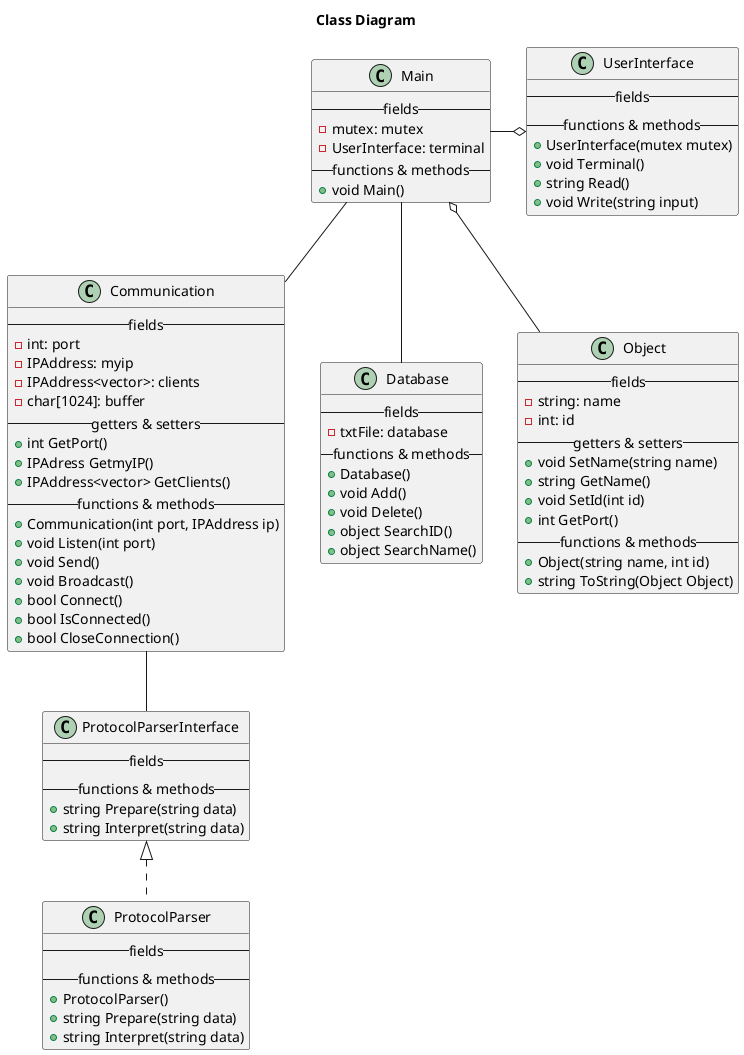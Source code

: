 @startuml ClassDiagram
Title Class Diagram

' websocket code in github
Class Communication
{
    -- fields --
    ' client class/struct maken?
    {field} - int: port
    {field} - IPAddress: myip
    {field} - IPAddress<vector>: clients
    {field} - char[1024]: buffer
    ' change char array to string?
    -- getters & setters --
    ' {method} + void SetPort(int port)
    {method} + int GetPort()
    ' {method} + void setIP(IPAdress IP)
    {method} + IPAdress GetmyIP()
    {method} + IPAddress<vector> GetClients()
    -- functions & methods --
    {method} + Communication(int port, IPAddress ip)
    {method} + void Listen(int port)
    {method} + void Send()
    {method} + void Broadcast()
    {method} + bool Connect()
    {method} + bool IsConnected()
    {method} + bool CloseConnection()
}

Class Database
{
    -- fields --
    ' change txtFile
    {field} - txtFile: database
    -- functions & methods --
    {method} + Database()
    {method} + void Add()
    {method} + void Delete()
    {method} + object SearchID()
    {method} + object SearchName()
    ' {method} + void Searchtype()
}

' enum with types, or a simple string?
' struct instead of class?
Class Object
{
    -- fields --
    {field} - string: name
    {field} - int: id
    ' {field} - string type
    -- getters & setters --
    {method} + void SetName(string name)
    {method} + string GetName()
    {method} + void SetId(int id)
    {method} + int GetPort()
    ' {method} + void SetType(string type)
    ' {method} + string GetType()
    -- functions & methods --
    {method} + Object(string name, int id)
    {method} + string ToString(Object Object)
}

Class ProtocolParserInterface
{
    -- fields --
    -- functions & methods --
    ' pointers?
    {method} + string Prepare(string data)
    {method} + string Interpret(string data)
}

Class ProtocolParser
{
    -- fields --
    -- functions & methods --
    {method} + ProtocolParser()
    {method} + string Prepare(string data)
    {method} + string Interpret(string data)
}

' simple terminal UI
Class UserInterface
{
    -- fields --
    -- functions & methods --
    {method} + UserInterface(mutex mutex)
    {method} + void Terminal()
    {method} + string Read()
    {method} + void Write(string input)
}

Class Main
{
    -- fields --
    {field} - mutex: mutex
    {field} - UserInterface: terminal
    -- functions & methods --
    {method} + void Main()
}

' note left of JsonBuilder : Implementatie wordt geleverd door de\nArduinoJson Library
' note top of JsonBuilder : Kijk naar gebruik van pointers

' EMPTY CLASSES
' Class CANBus
' END OF EMPYY CLASSES

Main -o UserInterface
Main o-- Object
Main -- Database
Main -- Communication
ProtocolParserInterface <|.. ProtocolParser
Communication -- ProtocolParserInterface
' IMasterSlave <|.. I2C
' IMasterSlave <|.. CANBus
' IDipSwitch <|.. DipSwitch

' Controller "1" o-- "1" WiFiHandler
' Controller "1" o-- "1" IMasterSlave
' Controller "1" o-- "1" JsonBuilder
' Controller "1" o-down- "1" IDipSwitch
' Controller "1" o-- "1" WebSocketHandler

' WiFiHandler "1" o-- "1" WiFiData
' WebSocketHandler "1" o-- "1" WebsocketData

' See if we should separate WebSocket & WiFi
' object opslaan als JSON objecten?
@enduml